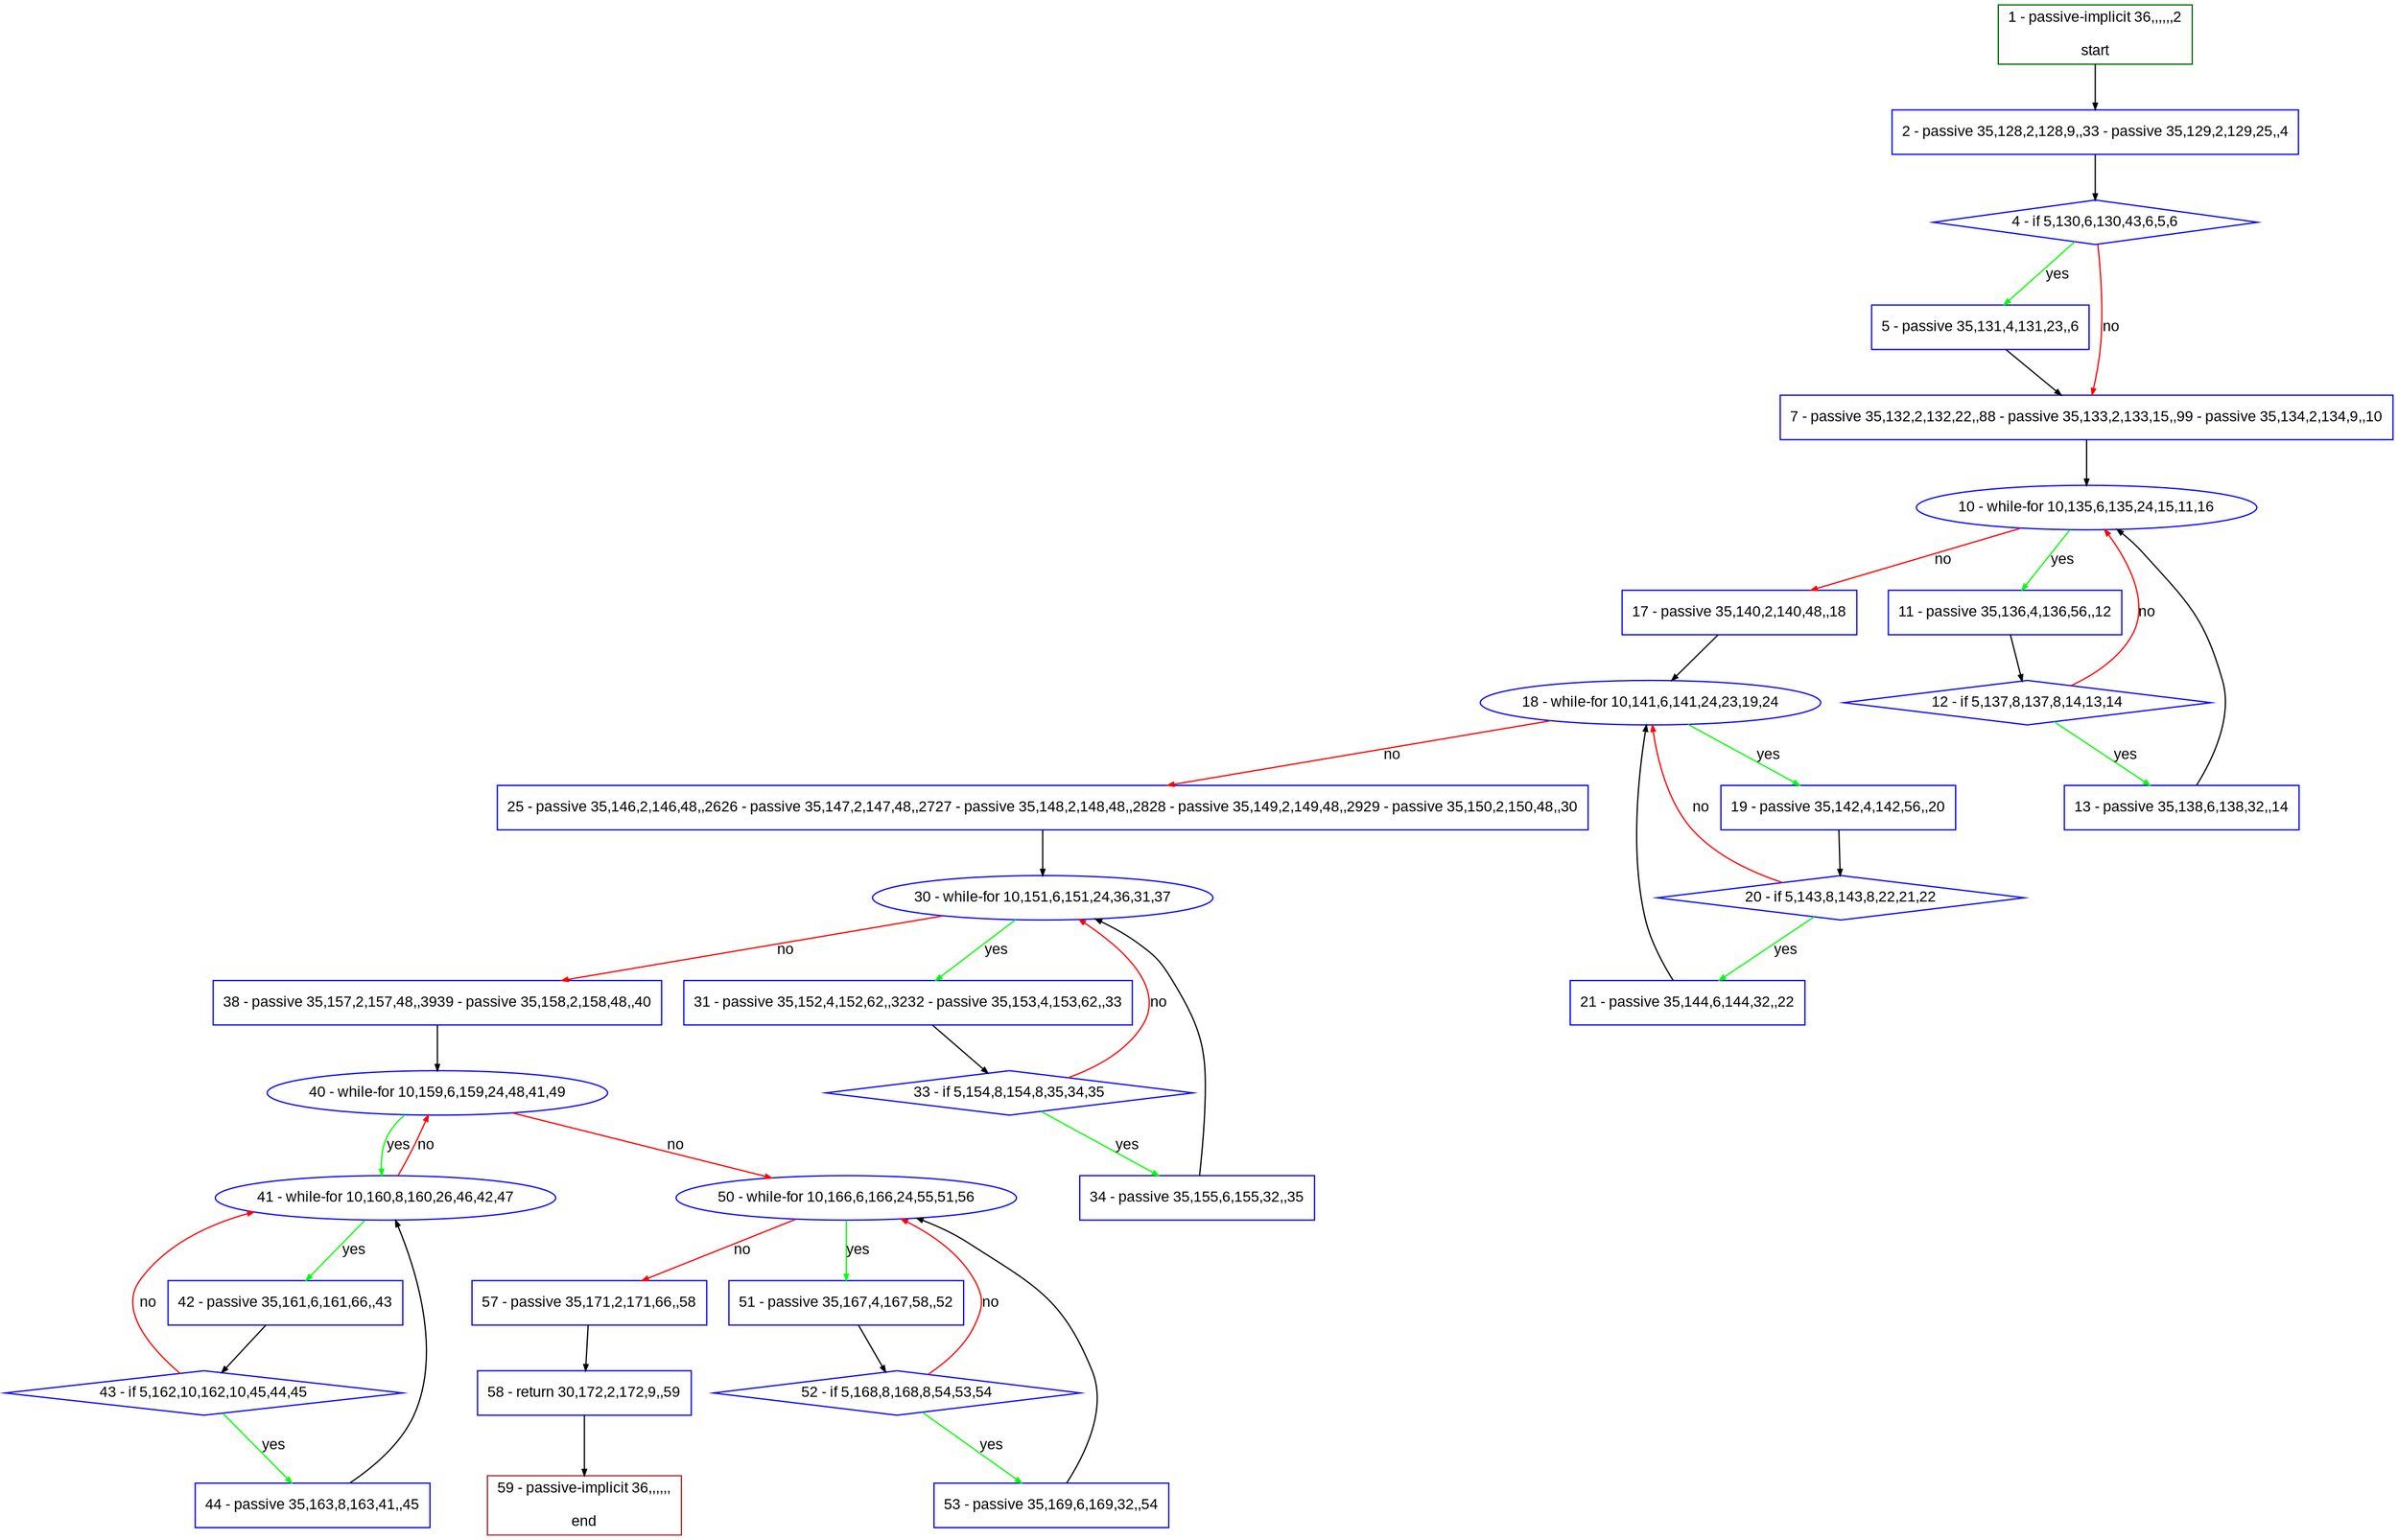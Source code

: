 digraph "" {
  graph [pack="true", label="", fontsize="12", packmode="clust", fontname="Arial", fillcolor="#FFFFCC", bgcolor="white", style="rounded,filled", compound="true"];
  node [node_initialized="no", label="", color="grey", fontsize="12", fillcolor="white", fontname="Arial", style="filled", shape="rectangle", compound="true", fixedsize="false"];
  edge [fontcolor="black", arrowhead="normal", arrowtail="none", arrowsize="0.5", ltail="", label="", color="black", fontsize="12", lhead="", fontname="Arial", dir="forward", compound="true"];
  __N1 [label="2 - passive 35,128,2,128,9,,33 - passive 35,129,2,129,25,,4", color="#0000ff", fillcolor="#ffffff", style="filled", shape="box"];
  __N2 [label="1 - passive-implicit 36,,,,,,2\n\nstart", color="#006400", fillcolor="#ffffff", style="filled", shape="box"];
  __N3 [label="4 - if 5,130,6,130,43,6,5,6", color="#0000ff", fillcolor="#ffffff", style="filled", shape="diamond"];
  __N4 [label="5 - passive 35,131,4,131,23,,6", color="#0000ff", fillcolor="#ffffff", style="filled", shape="box"];
  __N5 [label="7 - passive 35,132,2,132,22,,88 - passive 35,133,2,133,15,,99 - passive 35,134,2,134,9,,10", color="#0000ff", fillcolor="#ffffff", style="filled", shape="box"];
  __N6 [label="10 - while-for 10,135,6,135,24,15,11,16", color="#0000ff", fillcolor="#ffffff", style="filled", shape="oval"];
  __N7 [label="11 - passive 35,136,4,136,56,,12", color="#0000ff", fillcolor="#ffffff", style="filled", shape="box"];
  __N8 [label="17 - passive 35,140,2,140,48,,18", color="#0000ff", fillcolor="#ffffff", style="filled", shape="box"];
  __N9 [label="12 - if 5,137,8,137,8,14,13,14", color="#0000ff", fillcolor="#ffffff", style="filled", shape="diamond"];
  __N10 [label="13 - passive 35,138,6,138,32,,14", color="#0000ff", fillcolor="#ffffff", style="filled", shape="box"];
  __N11 [label="18 - while-for 10,141,6,141,24,23,19,24", color="#0000ff", fillcolor="#ffffff", style="filled", shape="oval"];
  __N12 [label="19 - passive 35,142,4,142,56,,20", color="#0000ff", fillcolor="#ffffff", style="filled", shape="box"];
  __N13 [label="25 - passive 35,146,2,146,48,,2626 - passive 35,147,2,147,48,,2727 - passive 35,148,2,148,48,,2828 - passive 35,149,2,149,48,,2929 - passive 35,150,2,150,48,,30", color="#0000ff", fillcolor="#ffffff", style="filled", shape="box"];
  __N14 [label="20 - if 5,143,8,143,8,22,21,22", color="#0000ff", fillcolor="#ffffff", style="filled", shape="diamond"];
  __N15 [label="21 - passive 35,144,6,144,32,,22", color="#0000ff", fillcolor="#ffffff", style="filled", shape="box"];
  __N16 [label="30 - while-for 10,151,6,151,24,36,31,37", color="#0000ff", fillcolor="#ffffff", style="filled", shape="oval"];
  __N17 [label="31 - passive 35,152,4,152,62,,3232 - passive 35,153,4,153,62,,33", color="#0000ff", fillcolor="#ffffff", style="filled", shape="box"];
  __N18 [label="38 - passive 35,157,2,157,48,,3939 - passive 35,158,2,158,48,,40", color="#0000ff", fillcolor="#ffffff", style="filled", shape="box"];
  __N19 [label="33 - if 5,154,8,154,8,35,34,35", color="#0000ff", fillcolor="#ffffff", style="filled", shape="diamond"];
  __N20 [label="34 - passive 35,155,6,155,32,,35", color="#0000ff", fillcolor="#ffffff", style="filled", shape="box"];
  __N21 [label="40 - while-for 10,159,6,159,24,48,41,49", color="#0000ff", fillcolor="#ffffff", style="filled", shape="oval"];
  __N22 [label="41 - while-for 10,160,8,160,26,46,42,47", color="#0000ff", fillcolor="#ffffff", style="filled", shape="oval"];
  __N23 [label="50 - while-for 10,166,6,166,24,55,51,56", color="#0000ff", fillcolor="#ffffff", style="filled", shape="oval"];
  __N24 [label="42 - passive 35,161,6,161,66,,43", color="#0000ff", fillcolor="#ffffff", style="filled", shape="box"];
  __N25 [label="43 - if 5,162,10,162,10,45,44,45", color="#0000ff", fillcolor="#ffffff", style="filled", shape="diamond"];
  __N26 [label="44 - passive 35,163,8,163,41,,45", color="#0000ff", fillcolor="#ffffff", style="filled", shape="box"];
  __N27 [label="51 - passive 35,167,4,167,58,,52", color="#0000ff", fillcolor="#ffffff", style="filled", shape="box"];
  __N28 [label="57 - passive 35,171,2,171,66,,58", color="#0000ff", fillcolor="#ffffff", style="filled", shape="box"];
  __N29 [label="52 - if 5,168,8,168,8,54,53,54", color="#0000ff", fillcolor="#ffffff", style="filled", shape="diamond"];
  __N30 [label="53 - passive 35,169,6,169,32,,54", color="#0000ff", fillcolor="#ffffff", style="filled", shape="box"];
  __N31 [label="58 - return 30,172,2,172,9,,59", color="#0000ff", fillcolor="#ffffff", style="filled", shape="box"];
  __N32 [label="59 - passive-implicit 36,,,,,,\n\nend", color="#a52a2a", fillcolor="#ffffff", style="filled", shape="box"];
  __N2 -> __N1 [arrowhead="normal", arrowtail="none", color="#000000", label="", dir="forward"];
  __N1 -> __N3 [arrowhead="normal", arrowtail="none", color="#000000", label="", dir="forward"];
  __N3 -> __N4 [arrowhead="normal", arrowtail="none", color="#00ff00", label="yes", dir="forward"];
  __N3 -> __N5 [arrowhead="normal", arrowtail="none", color="#ff0000", label="no", dir="forward"];
  __N4 -> __N5 [arrowhead="normal", arrowtail="none", color="#000000", label="", dir="forward"];
  __N5 -> __N6 [arrowhead="normal", arrowtail="none", color="#000000", label="", dir="forward"];
  __N6 -> __N7 [arrowhead="normal", arrowtail="none", color="#00ff00", label="yes", dir="forward"];
  __N6 -> __N8 [arrowhead="normal", arrowtail="none", color="#ff0000", label="no", dir="forward"];
  __N7 -> __N9 [arrowhead="normal", arrowtail="none", color="#000000", label="", dir="forward"];
  __N9 -> __N6 [arrowhead="normal", arrowtail="none", color="#ff0000", label="no", dir="forward"];
  __N9 -> __N10 [arrowhead="normal", arrowtail="none", color="#00ff00", label="yes", dir="forward"];
  __N10 -> __N6 [arrowhead="normal", arrowtail="none", color="#000000", label="", dir="forward"];
  __N8 -> __N11 [arrowhead="normal", arrowtail="none", color="#000000", label="", dir="forward"];
  __N11 -> __N12 [arrowhead="normal", arrowtail="none", color="#00ff00", label="yes", dir="forward"];
  __N11 -> __N13 [arrowhead="normal", arrowtail="none", color="#ff0000", label="no", dir="forward"];
  __N12 -> __N14 [arrowhead="normal", arrowtail="none", color="#000000", label="", dir="forward"];
  __N14 -> __N11 [arrowhead="normal", arrowtail="none", color="#ff0000", label="no", dir="forward"];
  __N14 -> __N15 [arrowhead="normal", arrowtail="none", color="#00ff00", label="yes", dir="forward"];
  __N15 -> __N11 [arrowhead="normal", arrowtail="none", color="#000000", label="", dir="forward"];
  __N13 -> __N16 [arrowhead="normal", arrowtail="none", color="#000000", label="", dir="forward"];
  __N16 -> __N17 [arrowhead="normal", arrowtail="none", color="#00ff00", label="yes", dir="forward"];
  __N16 -> __N18 [arrowhead="normal", arrowtail="none", color="#ff0000", label="no", dir="forward"];
  __N17 -> __N19 [arrowhead="normal", arrowtail="none", color="#000000", label="", dir="forward"];
  __N19 -> __N16 [arrowhead="normal", arrowtail="none", color="#ff0000", label="no", dir="forward"];
  __N19 -> __N20 [arrowhead="normal", arrowtail="none", color="#00ff00", label="yes", dir="forward"];
  __N20 -> __N16 [arrowhead="normal", arrowtail="none", color="#000000", label="", dir="forward"];
  __N18 -> __N21 [arrowhead="normal", arrowtail="none", color="#000000", label="", dir="forward"];
  __N21 -> __N22 [arrowhead="normal", arrowtail="none", color="#00ff00", label="yes", dir="forward"];
  __N22 -> __N21 [arrowhead="normal", arrowtail="none", color="#ff0000", label="no", dir="forward"];
  __N21 -> __N23 [arrowhead="normal", arrowtail="none", color="#ff0000", label="no", dir="forward"];
  __N22 -> __N24 [arrowhead="normal", arrowtail="none", color="#00ff00", label="yes", dir="forward"];
  __N24 -> __N25 [arrowhead="normal", arrowtail="none", color="#000000", label="", dir="forward"];
  __N25 -> __N22 [arrowhead="normal", arrowtail="none", color="#ff0000", label="no", dir="forward"];
  __N25 -> __N26 [arrowhead="normal", arrowtail="none", color="#00ff00", label="yes", dir="forward"];
  __N26 -> __N22 [arrowhead="normal", arrowtail="none", color="#000000", label="", dir="forward"];
  __N23 -> __N27 [arrowhead="normal", arrowtail="none", color="#00ff00", label="yes", dir="forward"];
  __N23 -> __N28 [arrowhead="normal", arrowtail="none", color="#ff0000", label="no", dir="forward"];
  __N27 -> __N29 [arrowhead="normal", arrowtail="none", color="#000000", label="", dir="forward"];
  __N29 -> __N23 [arrowhead="normal", arrowtail="none", color="#ff0000", label="no", dir="forward"];
  __N29 -> __N30 [arrowhead="normal", arrowtail="none", color="#00ff00", label="yes", dir="forward"];
  __N30 -> __N23 [arrowhead="normal", arrowtail="none", color="#000000", label="", dir="forward"];
  __N28 -> __N31 [arrowhead="normal", arrowtail="none", color="#000000", label="", dir="forward"];
  __N31 -> __N32 [arrowhead="normal", arrowtail="none", color="#000000", label="", dir="forward"];
}
